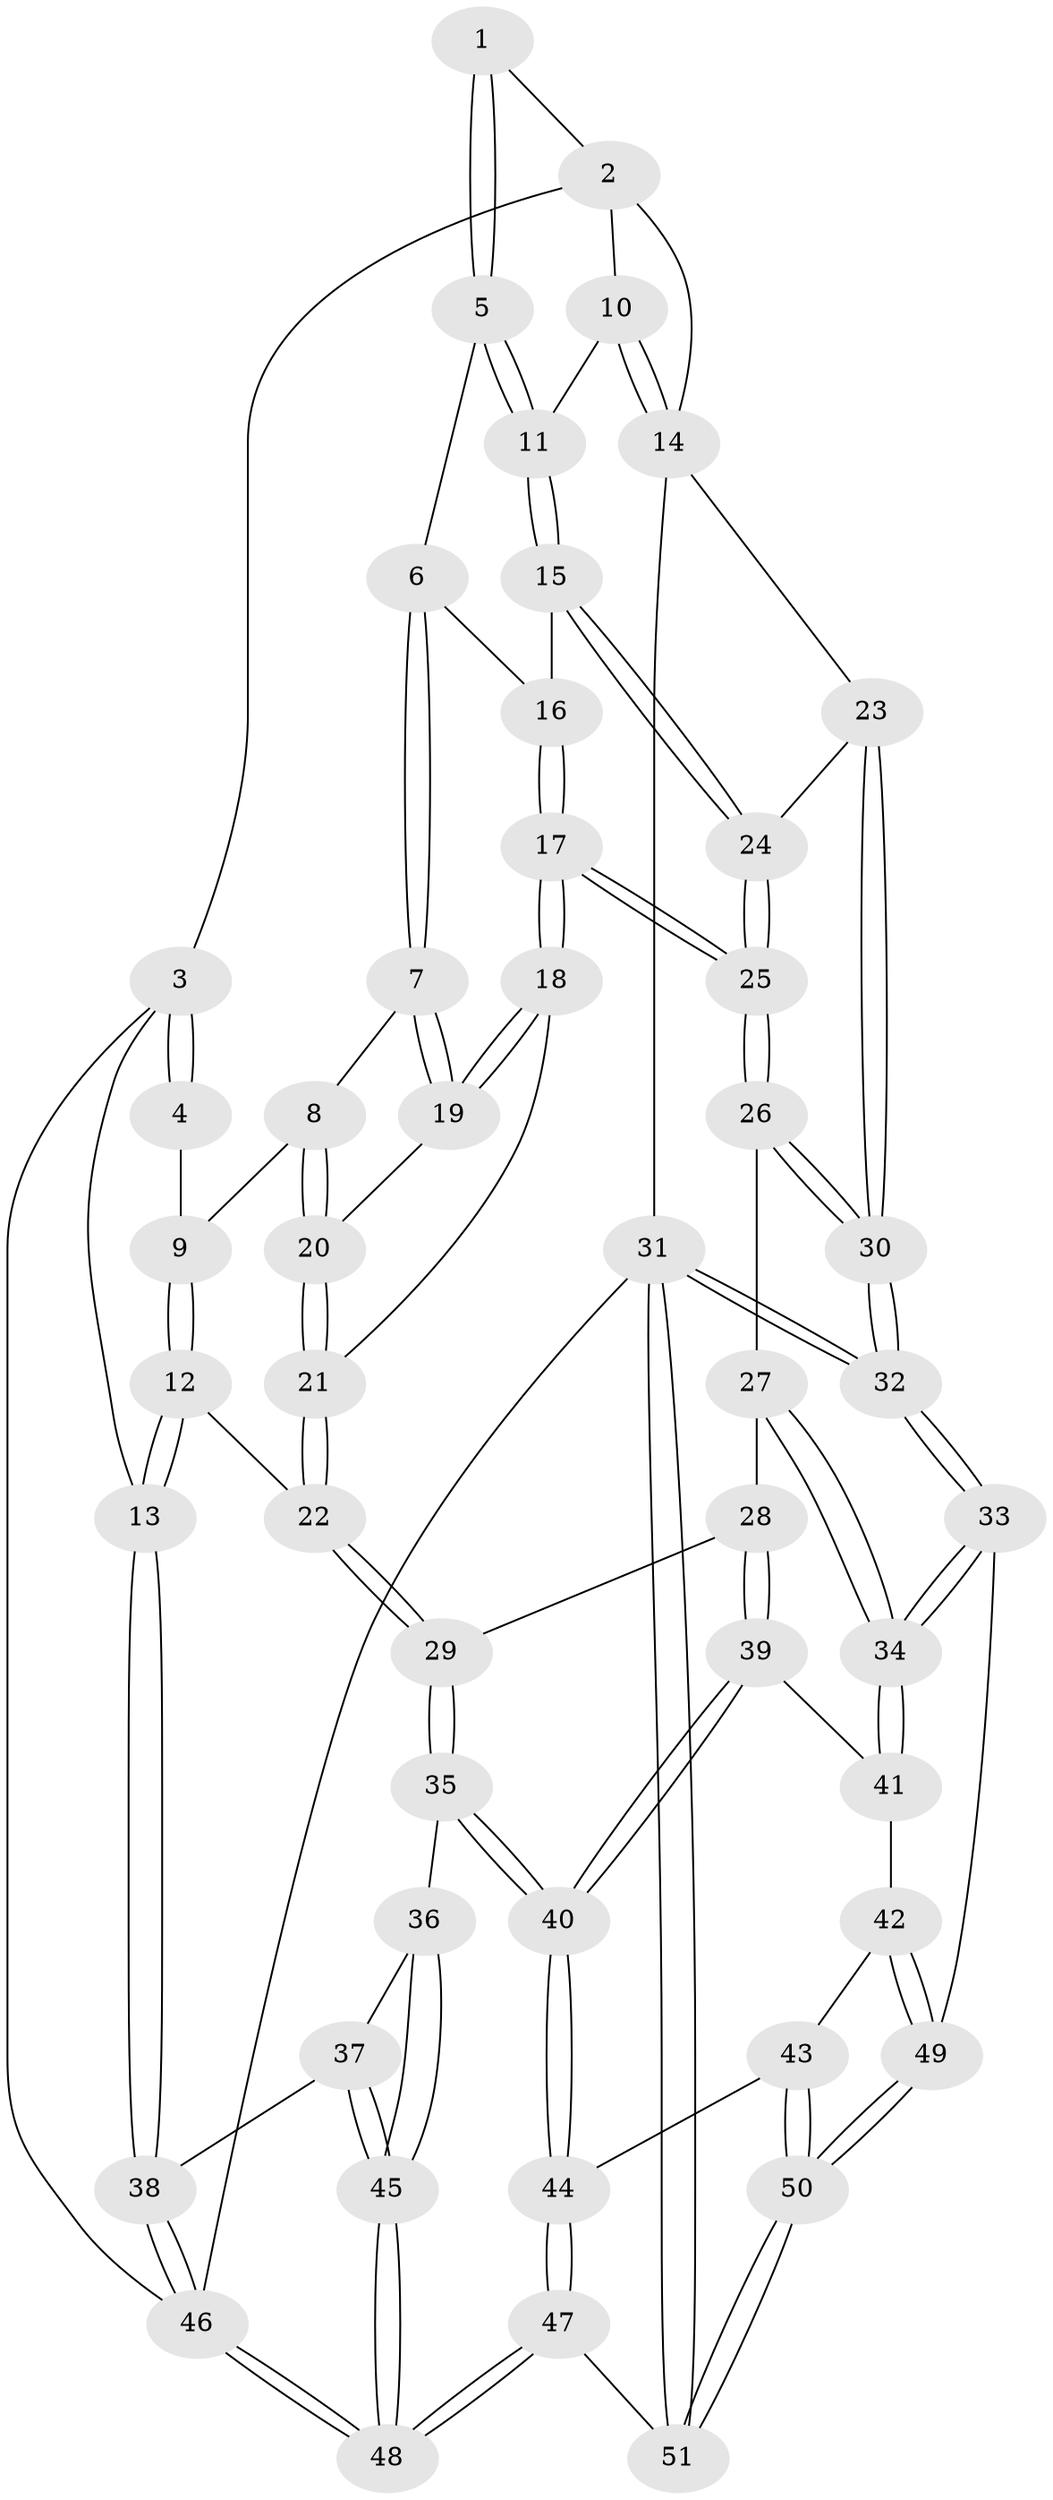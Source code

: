 // Generated by graph-tools (version 1.1) at 2025/01/03/09/25 05:01:56]
// undirected, 51 vertices, 124 edges
graph export_dot {
graph [start="1"]
  node [color=gray90,style=filled];
  1 [pos="+0.5876925204344154+0"];
  2 [pos="+0.6502207579804409+0"];
  3 [pos="+0+0"];
  4 [pos="+0.21539820227089676+0"];
  5 [pos="+0.5854176075340134+0"];
  6 [pos="+0.5096816100920315+0.13074523235732985"];
  7 [pos="+0.4491708005111424+0.18701497377942986"];
  8 [pos="+0.37495198790419304+0.20542335243034454"];
  9 [pos="+0.2242683548493831+0"];
  10 [pos="+0.8503255074077828+0.0937707920534311"];
  11 [pos="+0.7151304825531103+0.21063468923219678"];
  12 [pos="+0.1340775779651399+0.4168884549259633"];
  13 [pos="+0+0.4597660535883697"];
  14 [pos="+1+0.242258986954383"];
  15 [pos="+0.7164584477433118+0.22914557139896524"];
  16 [pos="+0.5544355563448928+0.19718243347879147"];
  17 [pos="+0.6066612029515753+0.40078585556962865"];
  18 [pos="+0.5299164122850966+0.35148668959016316"];
  19 [pos="+0.4968119973389865+0.30235977616950377"];
  20 [pos="+0.31739548216608093+0.28179696861204834"];
  21 [pos="+0.2593349689300755+0.3443465313145093"];
  22 [pos="+0.14978772431053763+0.41786832397645585"];
  23 [pos="+1+0.2650315587629585"];
  24 [pos="+0.72272503964587+0.25401419893810845"];
  25 [pos="+0.6293416475736504+0.4245959698990136"];
  26 [pos="+0.6318676231248542+0.44316247642000384"];
  27 [pos="+0.6227913622813198+0.4663038957730876"];
  28 [pos="+0.4063271532242531+0.5693115621823317"];
  29 [pos="+0.37573724546423+0.5582759897147352"];
  30 [pos="+1+0.43405530562100986"];
  31 [pos="+1+1"];
  32 [pos="+1+0.9660876833585188"];
  33 [pos="+0.8566762362253567+0.8385905144386231"];
  34 [pos="+0.7654411574900363+0.7600774027880828"];
  35 [pos="+0.22120320090847057+0.7977136711792566"];
  36 [pos="+0.14641925959446392+0.7599183285370226"];
  37 [pos="+0.0939525337545893+0.7271911221620356"];
  38 [pos="+0+0.6037872043145796"];
  39 [pos="+0.42348606272865386+0.6374978689948638"];
  40 [pos="+0.28872619251145565+0.8657164913950002"];
  41 [pos="+0.5027711102244217+0.7486189833723091"];
  42 [pos="+0.4602336940799322+0.8504155667102742"];
  43 [pos="+0.4366757901830397+0.8623798043695923"];
  44 [pos="+0.2944081625776652+0.8785857699188455"];
  45 [pos="+0.1132612822963075+1"];
  46 [pos="+0+1"];
  47 [pos="+0.21191791982475622+1"];
  48 [pos="+0.1135224449232223+1"];
  49 [pos="+0.5452374676072723+0.9087315431859452"];
  50 [pos="+0.4888159964607934+1"];
  51 [pos="+0.4841535419929047+1"];
  1 -- 2;
  1 -- 5;
  1 -- 5;
  2 -- 3;
  2 -- 10;
  2 -- 14;
  3 -- 4;
  3 -- 4;
  3 -- 13;
  3 -- 46;
  4 -- 9;
  5 -- 6;
  5 -- 11;
  5 -- 11;
  6 -- 7;
  6 -- 7;
  6 -- 16;
  7 -- 8;
  7 -- 19;
  7 -- 19;
  8 -- 9;
  8 -- 20;
  8 -- 20;
  9 -- 12;
  9 -- 12;
  10 -- 11;
  10 -- 14;
  10 -- 14;
  11 -- 15;
  11 -- 15;
  12 -- 13;
  12 -- 13;
  12 -- 22;
  13 -- 38;
  13 -- 38;
  14 -- 23;
  14 -- 31;
  15 -- 16;
  15 -- 24;
  15 -- 24;
  16 -- 17;
  16 -- 17;
  17 -- 18;
  17 -- 18;
  17 -- 25;
  17 -- 25;
  18 -- 19;
  18 -- 19;
  18 -- 21;
  19 -- 20;
  20 -- 21;
  20 -- 21;
  21 -- 22;
  21 -- 22;
  22 -- 29;
  22 -- 29;
  23 -- 24;
  23 -- 30;
  23 -- 30;
  24 -- 25;
  24 -- 25;
  25 -- 26;
  25 -- 26;
  26 -- 27;
  26 -- 30;
  26 -- 30;
  27 -- 28;
  27 -- 34;
  27 -- 34;
  28 -- 29;
  28 -- 39;
  28 -- 39;
  29 -- 35;
  29 -- 35;
  30 -- 32;
  30 -- 32;
  31 -- 32;
  31 -- 32;
  31 -- 51;
  31 -- 51;
  31 -- 46;
  32 -- 33;
  32 -- 33;
  33 -- 34;
  33 -- 34;
  33 -- 49;
  34 -- 41;
  34 -- 41;
  35 -- 36;
  35 -- 40;
  35 -- 40;
  36 -- 37;
  36 -- 45;
  36 -- 45;
  37 -- 38;
  37 -- 45;
  37 -- 45;
  38 -- 46;
  38 -- 46;
  39 -- 40;
  39 -- 40;
  39 -- 41;
  40 -- 44;
  40 -- 44;
  41 -- 42;
  42 -- 43;
  42 -- 49;
  42 -- 49;
  43 -- 44;
  43 -- 50;
  43 -- 50;
  44 -- 47;
  44 -- 47;
  45 -- 48;
  45 -- 48;
  46 -- 48;
  46 -- 48;
  47 -- 48;
  47 -- 48;
  47 -- 51;
  49 -- 50;
  49 -- 50;
  50 -- 51;
  50 -- 51;
}
